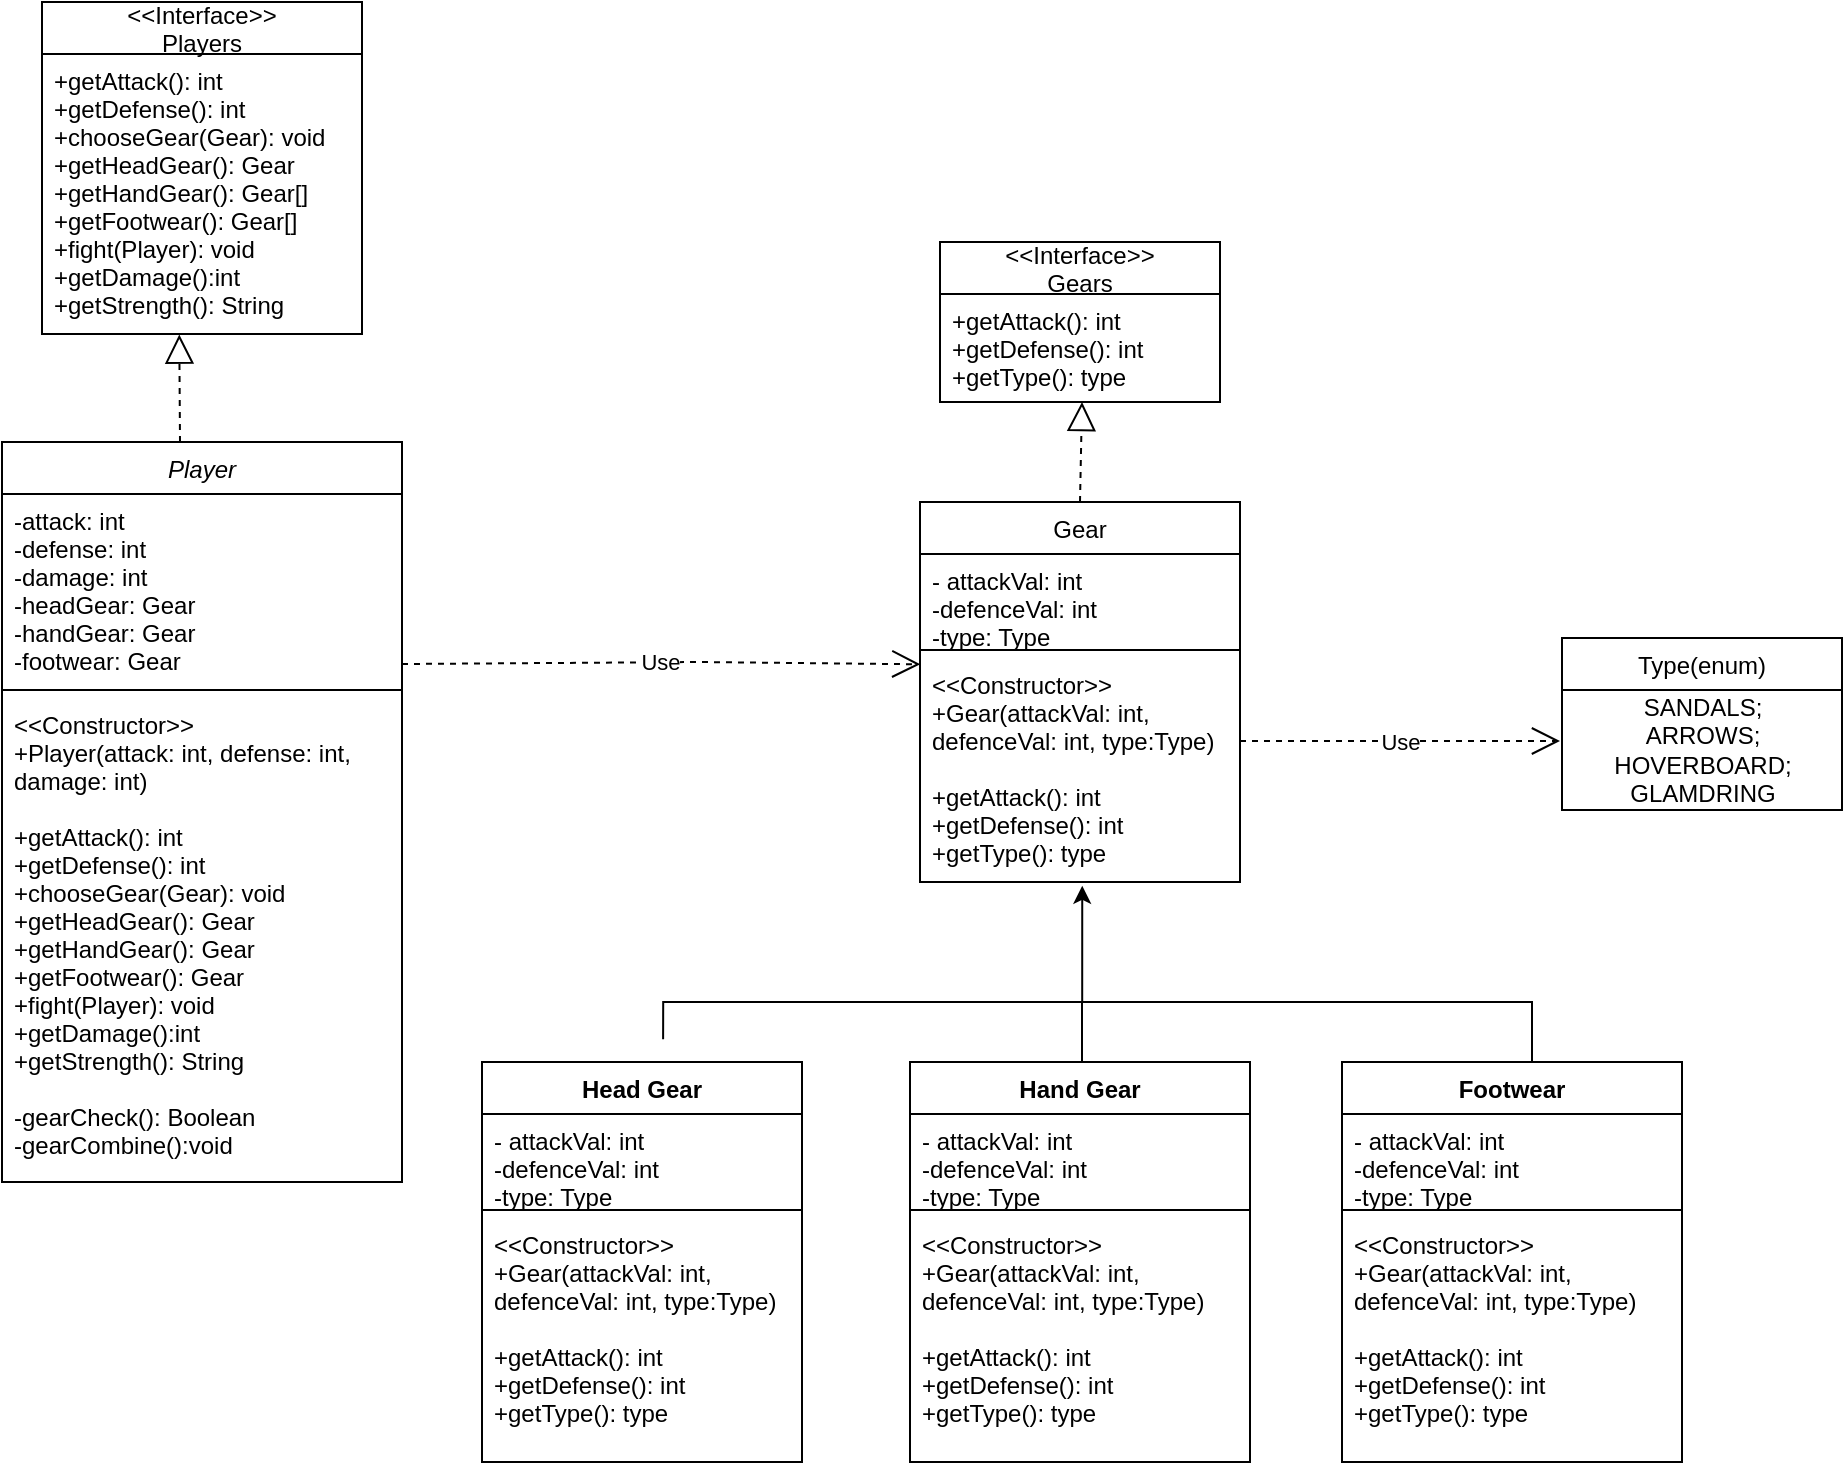 <mxfile version="17.1.3" type="github">
  <diagram id="C5RBs43oDa-KdzZeNtuy" name="Page-1">
    <mxGraphModel dx="1933" dy="1665" grid="1" gridSize="10" guides="1" tooltips="1" connect="1" arrows="1" fold="1" page="1" pageScale="1" pageWidth="827" pageHeight="1169" math="0" shadow="0">
      <root>
        <mxCell id="WIyWlLk6GJQsqaUBKTNV-0" />
        <mxCell id="WIyWlLk6GJQsqaUBKTNV-1" parent="WIyWlLk6GJQsqaUBKTNV-0" />
        <mxCell id="zkfFHV4jXpPFQw0GAbJ--0" value="Player" style="swimlane;fontStyle=2;align=center;verticalAlign=top;childLayout=stackLayout;horizontal=1;startSize=26;horizontalStack=0;resizeParent=1;resizeLast=0;collapsible=1;marginBottom=0;rounded=0;shadow=0;strokeWidth=1;" parent="WIyWlLk6GJQsqaUBKTNV-1" vertex="1">
          <mxGeometry x="-40" y="120" width="200" height="370" as="geometry">
            <mxRectangle x="230" y="140" width="160" height="26" as="alternateBounds" />
          </mxGeometry>
        </mxCell>
        <mxCell id="zkfFHV4jXpPFQw0GAbJ--2" value="-attack: int&#xa;-defense: int&#xa;-damage: int&#xa;-headGear: Gear&#xa;-handGear: Gear&#xa;-footwear: Gear&#xa;" style="text;align=left;verticalAlign=top;spacingLeft=4;spacingRight=4;overflow=hidden;rotatable=0;points=[[0,0.5],[1,0.5]];portConstraint=eastwest;rounded=0;shadow=0;html=0;" parent="zkfFHV4jXpPFQw0GAbJ--0" vertex="1">
          <mxGeometry y="26" width="200" height="94" as="geometry" />
        </mxCell>
        <mxCell id="zkfFHV4jXpPFQw0GAbJ--4" value="" style="line;html=1;strokeWidth=1;align=left;verticalAlign=middle;spacingTop=-1;spacingLeft=3;spacingRight=3;rotatable=0;labelPosition=right;points=[];portConstraint=eastwest;" parent="zkfFHV4jXpPFQw0GAbJ--0" vertex="1">
          <mxGeometry y="120" width="200" height="8" as="geometry" />
        </mxCell>
        <mxCell id="zkfFHV4jXpPFQw0GAbJ--3" value="&lt;&lt;Constructor&gt;&gt;&#xa;+Player(attack: int, defense: int,&#xa;damage: int)&#xa;&#xa;+getAttack(): int&#xa;+getDefense(): int&#xa;+chooseGear(Gear): void&#xa;+getHeadGear(): Gear&#xa;+getHandGear(): Gear&#xa;+getFootwear(): Gear&#xa;+fight(Player): void&#xa;+getDamage():int&#xa;+getStrength(): String&#xa;&#xa;-gearCheck(): Boolean&#xa;-gearCombine():void" style="text;align=left;verticalAlign=top;spacingLeft=4;spacingRight=4;overflow=hidden;rotatable=0;points=[[0,0.5],[1,0.5]];portConstraint=eastwest;rounded=0;shadow=0;html=0;" parent="zkfFHV4jXpPFQw0GAbJ--0" vertex="1">
          <mxGeometry y="128" width="200" height="242" as="geometry" />
        </mxCell>
        <mxCell id="zkfFHV4jXpPFQw0GAbJ--17" value="Gear" style="swimlane;fontStyle=0;align=center;verticalAlign=top;childLayout=stackLayout;horizontal=1;startSize=26;horizontalStack=0;resizeParent=1;resizeLast=0;collapsible=1;marginBottom=0;rounded=0;shadow=0;strokeWidth=1;" parent="WIyWlLk6GJQsqaUBKTNV-1" vertex="1">
          <mxGeometry x="419" y="150" width="160" height="190" as="geometry">
            <mxRectangle x="550" y="140" width="160" height="26" as="alternateBounds" />
          </mxGeometry>
        </mxCell>
        <mxCell id="zkfFHV4jXpPFQw0GAbJ--19" value="- attackVal: int&#xa;-defenceVal: int&#xa;-type: Type" style="text;align=left;verticalAlign=top;spacingLeft=4;spacingRight=4;overflow=hidden;rotatable=0;points=[[0,0.5],[1,0.5]];portConstraint=eastwest;rounded=0;shadow=0;html=0;" parent="zkfFHV4jXpPFQw0GAbJ--17" vertex="1">
          <mxGeometry y="26" width="160" height="44" as="geometry" />
        </mxCell>
        <mxCell id="zkfFHV4jXpPFQw0GAbJ--23" value="" style="line;html=1;strokeWidth=1;align=left;verticalAlign=middle;spacingTop=-1;spacingLeft=3;spacingRight=3;rotatable=0;labelPosition=right;points=[];portConstraint=eastwest;" parent="zkfFHV4jXpPFQw0GAbJ--17" vertex="1">
          <mxGeometry y="70" width="160" height="8" as="geometry" />
        </mxCell>
        <mxCell id="zkfFHV4jXpPFQw0GAbJ--22" value="&lt;&lt;Constructor&gt;&gt;&#xa;+Gear(attackVal: int, &#xa;defenceVal: int, type:Type)&#xa;&#xa;+getAttack(): int&#xa;+getDefense(): int&#xa;+getType(): type" style="text;align=left;verticalAlign=top;spacingLeft=4;spacingRight=4;overflow=hidden;rotatable=0;points=[[0,0.5],[1,0.5]];portConstraint=eastwest;rounded=0;shadow=0;html=0;" parent="zkfFHV4jXpPFQw0GAbJ--17" vertex="1">
          <mxGeometry y="78" width="160" height="112" as="geometry" />
        </mxCell>
        <mxCell id="CDYfgBirS-ubAMsJzx61-5" value="" style="edgeStyle=orthogonalEdgeStyle;rounded=0;orthogonalLoop=1;jettySize=auto;html=1;exitX=0.566;exitY=-0.057;exitDx=0;exitDy=0;exitPerimeter=0;entryX=0.507;entryY=1.017;entryDx=0;entryDy=0;entryPerimeter=0;" parent="WIyWlLk6GJQsqaUBKTNV-1" source="zqmpd5THTZOuHRGenrsv-16" target="zkfFHV4jXpPFQw0GAbJ--22" edge="1">
          <mxGeometry relative="1" as="geometry">
            <Array as="points">
              <mxPoint x="291" y="400" />
              <mxPoint x="500" y="400" />
            </Array>
            <mxPoint x="290" y="420" as="sourcePoint" />
            <mxPoint x="500" y="370" as="targetPoint" />
          </mxGeometry>
        </mxCell>
        <mxCell id="zqmpd5THTZOuHRGenrsv-13" value="" style="text;strokeColor=none;fillColor=none;align=left;verticalAlign=middle;spacingTop=-1;spacingLeft=4;spacingRight=4;rotatable=0;labelPosition=right;points=[];portConstraint=eastwest;" parent="WIyWlLk6GJQsqaUBKTNV-1" vertex="1">
          <mxGeometry x="380" y="430" width="20" height="14" as="geometry" />
        </mxCell>
        <mxCell id="zqmpd5THTZOuHRGenrsv-16" value="Head Gear" style="swimlane;fontStyle=1;align=center;verticalAlign=top;childLayout=stackLayout;horizontal=1;startSize=26;horizontalStack=0;resizeParent=1;resizeParentMax=0;resizeLast=0;collapsible=1;marginBottom=0;" parent="WIyWlLk6GJQsqaUBKTNV-1" vertex="1">
          <mxGeometry x="200" y="430" width="160" height="200" as="geometry" />
        </mxCell>
        <mxCell id="zqmpd5THTZOuHRGenrsv-17" value="- attackVal: int&#xa;-defenceVal: int&#xa;-type: Type" style="text;strokeColor=none;fillColor=none;align=left;verticalAlign=top;spacingLeft=4;spacingRight=4;overflow=hidden;rotatable=0;points=[[0,0.5],[1,0.5]];portConstraint=eastwest;" parent="zqmpd5THTZOuHRGenrsv-16" vertex="1">
          <mxGeometry y="26" width="160" height="44" as="geometry" />
        </mxCell>
        <mxCell id="zqmpd5THTZOuHRGenrsv-18" value="" style="line;strokeWidth=1;fillColor=none;align=left;verticalAlign=middle;spacingTop=-1;spacingLeft=3;spacingRight=3;rotatable=0;labelPosition=right;points=[];portConstraint=eastwest;" parent="zqmpd5THTZOuHRGenrsv-16" vertex="1">
          <mxGeometry y="70" width="160" height="8" as="geometry" />
        </mxCell>
        <mxCell id="zqmpd5THTZOuHRGenrsv-19" value="&lt;&lt;Constructor&gt;&gt;&#xa;+Gear(attackVal: int, &#xa;defenceVal: int, type:Type)&#xa;&#xa;+getAttack(): int&#xa;+getDefense(): int&#xa;+getType(): type" style="text;strokeColor=none;fillColor=none;align=left;verticalAlign=top;spacingLeft=4;spacingRight=4;overflow=hidden;rotatable=0;points=[[0,0.5],[1,0.5]];portConstraint=eastwest;" parent="zqmpd5THTZOuHRGenrsv-16" vertex="1">
          <mxGeometry y="78" width="160" height="122" as="geometry" />
        </mxCell>
        <mxCell id="zqmpd5THTZOuHRGenrsv-27" value="" style="edgeStyle=elbowEdgeStyle;elbow=vertical;startArrow=none;endArrow=none;rounded=0;" parent="WIyWlLk6GJQsqaUBKTNV-1" edge="1">
          <mxGeometry relative="1" as="geometry">
            <mxPoint x="460" y="400" as="sourcePoint" />
            <mxPoint x="500" y="444" as="targetPoint" />
            <Array as="points">
              <mxPoint x="500" y="400" />
            </Array>
          </mxGeometry>
        </mxCell>
        <mxCell id="zqmpd5THTZOuHRGenrsv-29" value="" style="edgeStyle=elbowEdgeStyle;elbow=vertical;startArrow=none;endArrow=none;rounded=0;" parent="WIyWlLk6GJQsqaUBKTNV-1" edge="1">
          <mxGeometry relative="1" as="geometry">
            <mxPoint x="500" y="400" as="sourcePoint" />
            <mxPoint x="725" y="430" as="targetPoint" />
            <Array as="points">
              <mxPoint x="630" y="400" />
            </Array>
          </mxGeometry>
        </mxCell>
        <mxCell id="zqmpd5THTZOuHRGenrsv-30" value="Hand Gear" style="swimlane;fontStyle=1;align=center;verticalAlign=top;childLayout=stackLayout;horizontal=1;startSize=26;horizontalStack=0;resizeParent=1;resizeParentMax=0;resizeLast=0;collapsible=1;marginBottom=0;" parent="WIyWlLk6GJQsqaUBKTNV-1" vertex="1">
          <mxGeometry x="414" y="430" width="170" height="200" as="geometry" />
        </mxCell>
        <mxCell id="zqmpd5THTZOuHRGenrsv-31" value="- attackVal: int&#xa;-defenceVal: int&#xa;-type: Type" style="text;strokeColor=none;fillColor=none;align=left;verticalAlign=top;spacingLeft=4;spacingRight=4;overflow=hidden;rotatable=0;points=[[0,0.5],[1,0.5]];portConstraint=eastwest;" parent="zqmpd5THTZOuHRGenrsv-30" vertex="1">
          <mxGeometry y="26" width="170" height="44" as="geometry" />
        </mxCell>
        <mxCell id="zqmpd5THTZOuHRGenrsv-32" value="" style="line;strokeWidth=1;fillColor=none;align=left;verticalAlign=middle;spacingTop=-1;spacingLeft=3;spacingRight=3;rotatable=0;labelPosition=right;points=[];portConstraint=eastwest;" parent="zqmpd5THTZOuHRGenrsv-30" vertex="1">
          <mxGeometry y="70" width="170" height="8" as="geometry" />
        </mxCell>
        <mxCell id="zqmpd5THTZOuHRGenrsv-33" value="&lt;&lt;Constructor&gt;&gt;&#xa;+Gear(attackVal: int, &#xa;defenceVal: int, type:Type)&#xa;&#xa;+getAttack(): int&#xa;+getDefense(): int&#xa;+getType(): type" style="text;strokeColor=none;fillColor=none;align=left;verticalAlign=top;spacingLeft=4;spacingRight=4;overflow=hidden;rotatable=0;points=[[0,0.5],[1,0.5]];portConstraint=eastwest;" parent="zqmpd5THTZOuHRGenrsv-30" vertex="1">
          <mxGeometry y="78" width="170" height="122" as="geometry" />
        </mxCell>
        <mxCell id="zqmpd5THTZOuHRGenrsv-38" value="Footwear" style="swimlane;fontStyle=1;align=center;verticalAlign=top;childLayout=stackLayout;horizontal=1;startSize=26;horizontalStack=0;resizeParent=1;resizeParentMax=0;resizeLast=0;collapsible=1;marginBottom=0;" parent="WIyWlLk6GJQsqaUBKTNV-1" vertex="1">
          <mxGeometry x="630" y="430" width="170" height="200" as="geometry" />
        </mxCell>
        <mxCell id="zqmpd5THTZOuHRGenrsv-39" value="- attackVal: int&#xa;-defenceVal: int&#xa;-type: Type" style="text;strokeColor=none;fillColor=none;align=left;verticalAlign=top;spacingLeft=4;spacingRight=4;overflow=hidden;rotatable=0;points=[[0,0.5],[1,0.5]];portConstraint=eastwest;" parent="zqmpd5THTZOuHRGenrsv-38" vertex="1">
          <mxGeometry y="26" width="170" height="44" as="geometry" />
        </mxCell>
        <mxCell id="zqmpd5THTZOuHRGenrsv-40" value="" style="line;strokeWidth=1;fillColor=none;align=left;verticalAlign=middle;spacingTop=-1;spacingLeft=3;spacingRight=3;rotatable=0;labelPosition=right;points=[];portConstraint=eastwest;" parent="zqmpd5THTZOuHRGenrsv-38" vertex="1">
          <mxGeometry y="70" width="170" height="8" as="geometry" />
        </mxCell>
        <mxCell id="zqmpd5THTZOuHRGenrsv-41" value="&lt;&lt;Constructor&gt;&gt;&#xa;+Gear(attackVal: int, &#xa;defenceVal: int, type:Type)&#xa;&#xa;+getAttack(): int&#xa;+getDefense(): int&#xa;+getType(): type" style="text;strokeColor=none;fillColor=none;align=left;verticalAlign=top;spacingLeft=4;spacingRight=4;overflow=hidden;rotatable=0;points=[[0,0.5],[1,0.5]];portConstraint=eastwest;" parent="zqmpd5THTZOuHRGenrsv-38" vertex="1">
          <mxGeometry y="78" width="170" height="122" as="geometry" />
        </mxCell>
        <mxCell id="zqmpd5THTZOuHRGenrsv-70" value="" style="edgeStyle=orthogonalEdgeStyle;rounded=0;orthogonalLoop=1;jettySize=auto;html=1;" parent="WIyWlLk6GJQsqaUBKTNV-1" edge="1">
          <mxGeometry relative="1" as="geometry">
            <mxPoint x="504" y="8" as="sourcePoint" />
            <mxPoint x="504" y="8" as="targetPoint" />
          </mxGeometry>
        </mxCell>
        <mxCell id="zqmpd5THTZOuHRGenrsv-47" value="Use" style="endArrow=open;endSize=12;dashed=1;html=1;rounded=0;" parent="WIyWlLk6GJQsqaUBKTNV-1" edge="1">
          <mxGeometry width="160" relative="1" as="geometry">
            <mxPoint x="579" y="269.5" as="sourcePoint" />
            <mxPoint x="739" y="269.5" as="targetPoint" />
          </mxGeometry>
        </mxCell>
        <mxCell id="zqmpd5THTZOuHRGenrsv-48" value="Type(enum)" style="swimlane;fontStyle=0;childLayout=stackLayout;horizontal=1;startSize=26;fillColor=none;horizontalStack=0;resizeParent=1;resizeParentMax=0;resizeLast=0;collapsible=1;marginBottom=0;" parent="WIyWlLk6GJQsqaUBKTNV-1" vertex="1">
          <mxGeometry x="740" y="218" width="140" height="86" as="geometry" />
        </mxCell>
        <mxCell id="zqmpd5THTZOuHRGenrsv-53" value="SANDALS;&lt;br&gt;ARROWS;&lt;br&gt;HOVERBOARD;&lt;br&gt;GLAMDRING&lt;br&gt;" style="text;html=1;align=center;verticalAlign=middle;resizable=0;points=[];autosize=1;strokeColor=none;fillColor=none;" parent="zqmpd5THTZOuHRGenrsv-48" vertex="1">
          <mxGeometry y="26" width="140" height="60" as="geometry" />
        </mxCell>
        <mxCell id="zqmpd5THTZOuHRGenrsv-54" value="Use" style="endArrow=open;endSize=12;dashed=1;html=1;rounded=0;entryX=0.001;entryY=0.028;entryDx=0;entryDy=0;entryPerimeter=0;" parent="WIyWlLk6GJQsqaUBKTNV-1" target="zkfFHV4jXpPFQw0GAbJ--22" edge="1">
          <mxGeometry width="160" relative="1" as="geometry">
            <mxPoint x="160" y="231" as="sourcePoint" />
            <mxPoint x="290" y="230" as="targetPoint" />
            <Array as="points">
              <mxPoint x="310" y="230" />
            </Array>
          </mxGeometry>
        </mxCell>
        <mxCell id="zqmpd5THTZOuHRGenrsv-55" value="" style="endArrow=block;dashed=1;endFill=0;endSize=12;html=1;rounded=0;exitX=0.5;exitY=0;exitDx=0;exitDy=0;" parent="WIyWlLk6GJQsqaUBKTNV-1" source="zkfFHV4jXpPFQw0GAbJ--17" edge="1">
          <mxGeometry width="160" relative="1" as="geometry">
            <mxPoint x="440" y="140" as="sourcePoint" />
            <mxPoint x="500" y="100" as="targetPoint" />
          </mxGeometry>
        </mxCell>
        <mxCell id="zqmpd5THTZOuHRGenrsv-57" value="" style="endArrow=block;dashed=1;endFill=0;endSize=12;html=1;rounded=0;entryX=0.429;entryY=1.002;entryDx=0;entryDy=0;entryPerimeter=0;" parent="WIyWlLk6GJQsqaUBKTNV-1" target="zqmpd5THTZOuHRGenrsv-64" edge="1">
          <mxGeometry width="160" relative="1" as="geometry">
            <mxPoint x="49" y="120" as="sourcePoint" />
            <mxPoint x="39.92" y="77.5" as="targetPoint" />
          </mxGeometry>
        </mxCell>
        <mxCell id="zqmpd5THTZOuHRGenrsv-63" value="&lt;&lt;Interface&gt;&gt;&#xa;Players" style="swimlane;fontStyle=0;childLayout=stackLayout;horizontal=1;startSize=26;fillColor=none;horizontalStack=0;resizeParent=1;resizeParentMax=0;resizeLast=0;collapsible=1;marginBottom=0;" parent="WIyWlLk6GJQsqaUBKTNV-1" vertex="1">
          <mxGeometry x="-20" y="-100" width="160" height="166" as="geometry">
            <mxRectangle x="-30" y="-30" width="50" height="40" as="alternateBounds" />
          </mxGeometry>
        </mxCell>
        <mxCell id="zqmpd5THTZOuHRGenrsv-64" value="+getAttack(): int&#xa;+getDefense(): int&#xa;+chooseGear(Gear): void&#xa;+getHeadGear(): Gear&#xa;+getHandGear(): Gear[]&#xa;+getFootwear(): Gear[]&#xa;+fight(Player): void&#xa;+getDamage():int&#xa;+getStrength(): String" style="text;strokeColor=none;fillColor=none;align=left;verticalAlign=top;spacingLeft=4;spacingRight=4;overflow=hidden;rotatable=0;points=[[0,0.5],[1,0.5]];portConstraint=eastwest;" parent="zqmpd5THTZOuHRGenrsv-63" vertex="1">
          <mxGeometry y="26" width="160" height="140" as="geometry" />
        </mxCell>
        <mxCell id="zqmpd5THTZOuHRGenrsv-71" value="&lt;&lt;Interface&gt;&gt;&#xa;Gears" style="swimlane;fontStyle=0;childLayout=stackLayout;horizontal=1;startSize=26;fillColor=none;horizontalStack=0;resizeParent=1;resizeParentMax=0;resizeLast=0;collapsible=1;marginBottom=0;" parent="WIyWlLk6GJQsqaUBKTNV-1" vertex="1">
          <mxGeometry x="429" y="20" width="140" height="80" as="geometry" />
        </mxCell>
        <mxCell id="zqmpd5THTZOuHRGenrsv-72" value="+getAttack(): int&#xa;+getDefense(): int&#xa;+getType(): type" style="text;strokeColor=none;fillColor=none;align=left;verticalAlign=top;spacingLeft=4;spacingRight=4;overflow=hidden;rotatable=0;points=[[0,0.5],[1,0.5]];portConstraint=eastwest;" parent="zqmpd5THTZOuHRGenrsv-71" vertex="1">
          <mxGeometry y="26" width="140" height="54" as="geometry" />
        </mxCell>
      </root>
    </mxGraphModel>
  </diagram>
</mxfile>
